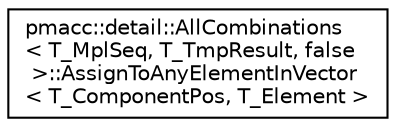 digraph "Graphical Class Hierarchy"
{
 // LATEX_PDF_SIZE
  edge [fontname="Helvetica",fontsize="10",labelfontname="Helvetica",labelfontsize="10"];
  node [fontname="Helvetica",fontsize="10",shape=record];
  rankdir="LR";
  Node0 [label="pmacc::detail::AllCombinations\l\< T_MplSeq, T_TmpResult, false\l \>::AssignToAnyElementInVector\l\< T_ComponentPos, T_Element \>",height=0.2,width=0.4,color="black", fillcolor="white", style="filled",URL="$structpmacc_1_1detail_1_1_all_combinations_3_01_t___mpl_seq_00_01_t___tmp_result_00_01false_01_44be5fe027872c05e6130450fb45fe63c.html",tooltip="Assign to each element in a sequence of CT::Vector(s) a type at a given component position."];
}
